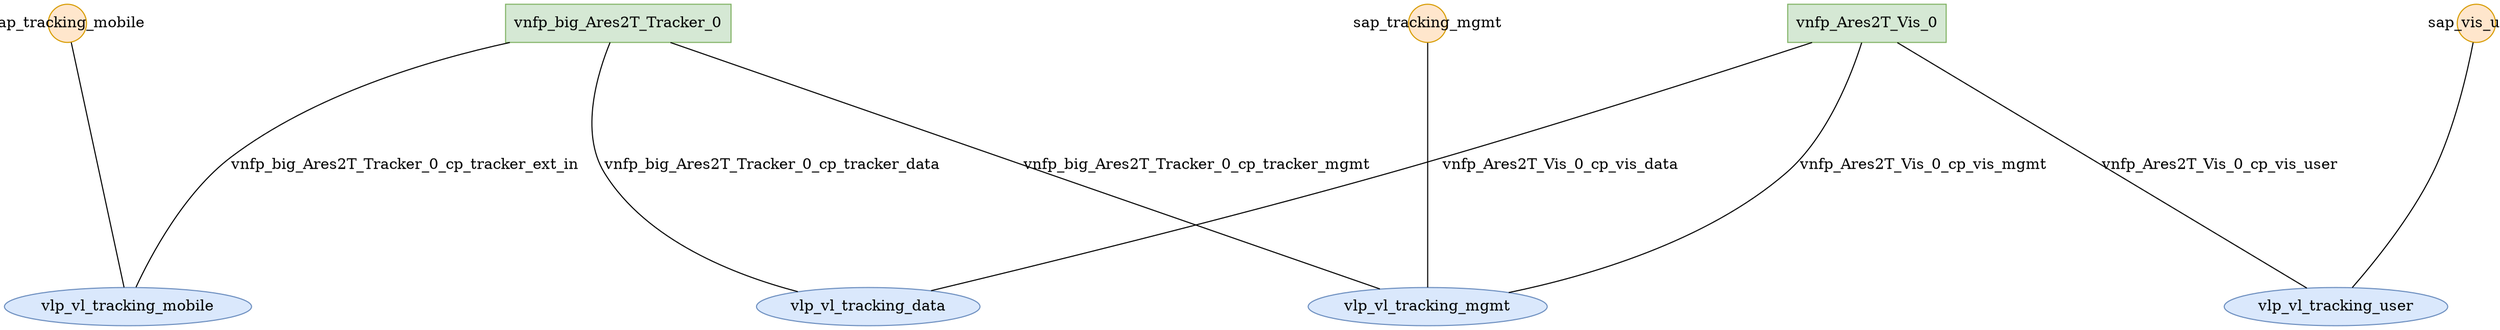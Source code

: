 strict graph G {
  nodesep=1;
  ranksep=3;
  splines=true;
  overlap=false;
  mindist=0.5;
  -1952753305 [ label="vnfp_big_Ares2T_Tracker_0" shape="box" style="filled" fillcolor="#d5e8d4" color="#82b366" ];
  -968382224 [ label="vnfp_Ares2T_Vis_0" shape="box" style="filled" fillcolor="#d5e8d4" color="#82b366" ];
  1228317574 [ label="vlp_vl_tracking_mobile" shape="oval" style="filled" fillcolor="#dae8fc" color="#6c8ebf" ];
  -1844810866 [ label="vlp_vl_tracking_data" shape="oval" style="filled" fillcolor="#dae8fc" color="#6c8ebf" ];
  -1844537179 [ label="vlp_vl_tracking_mgmt" shape="oval" style="filled" fillcolor="#dae8fc" color="#6c8ebf" ];
  -1844287569 [ label="vlp_vl_tracking_user" shape="oval" style="filled" fillcolor="#dae8fc" color="#6c8ebf" ];
  -734211891 [ label="sap_tracking_mobile" shape="circle" style="filled" fillcolor="#ffe6cc" color="#d79b00" fixedsize="true" ];
  1031629740 [ label="sap_tracking_mgmt" shape="circle" style="filled" fillcolor="#ffe6cc" color="#d79b00" fixedsize="true" ];
  585344071 [ label="sap_vis_user" shape="circle" style="filled" fillcolor="#ffe6cc" color="#d79b00" fixedsize="true" ];
  -1952753305 -- 1228317574 [ label="vnfp_big_Ares2T_Tracker_0_cp_tracker_ext_in" ];
  -1952753305 -- -1844810866 [ label="vnfp_big_Ares2T_Tracker_0_cp_tracker_data" ];
  -1952753305 -- -1844537179 [ label="vnfp_big_Ares2T_Tracker_0_cp_tracker_mgmt" ];
  -968382224 -- -1844810866 [ label="vnfp_Ares2T_Vis_0_cp_vis_data" ];
  -968382224 -- -1844537179 [ label="vnfp_Ares2T_Vis_0_cp_vis_mgmt" ];
  -968382224 -- -1844287569 [ label="vnfp_Ares2T_Vis_0_cp_vis_user" ];
  -734211891 -- 1228317574 [ label="" ];
  1031629740 -- -1844537179 [ label="" ];
  585344071 -- -1844287569 [ label="" ];
}
